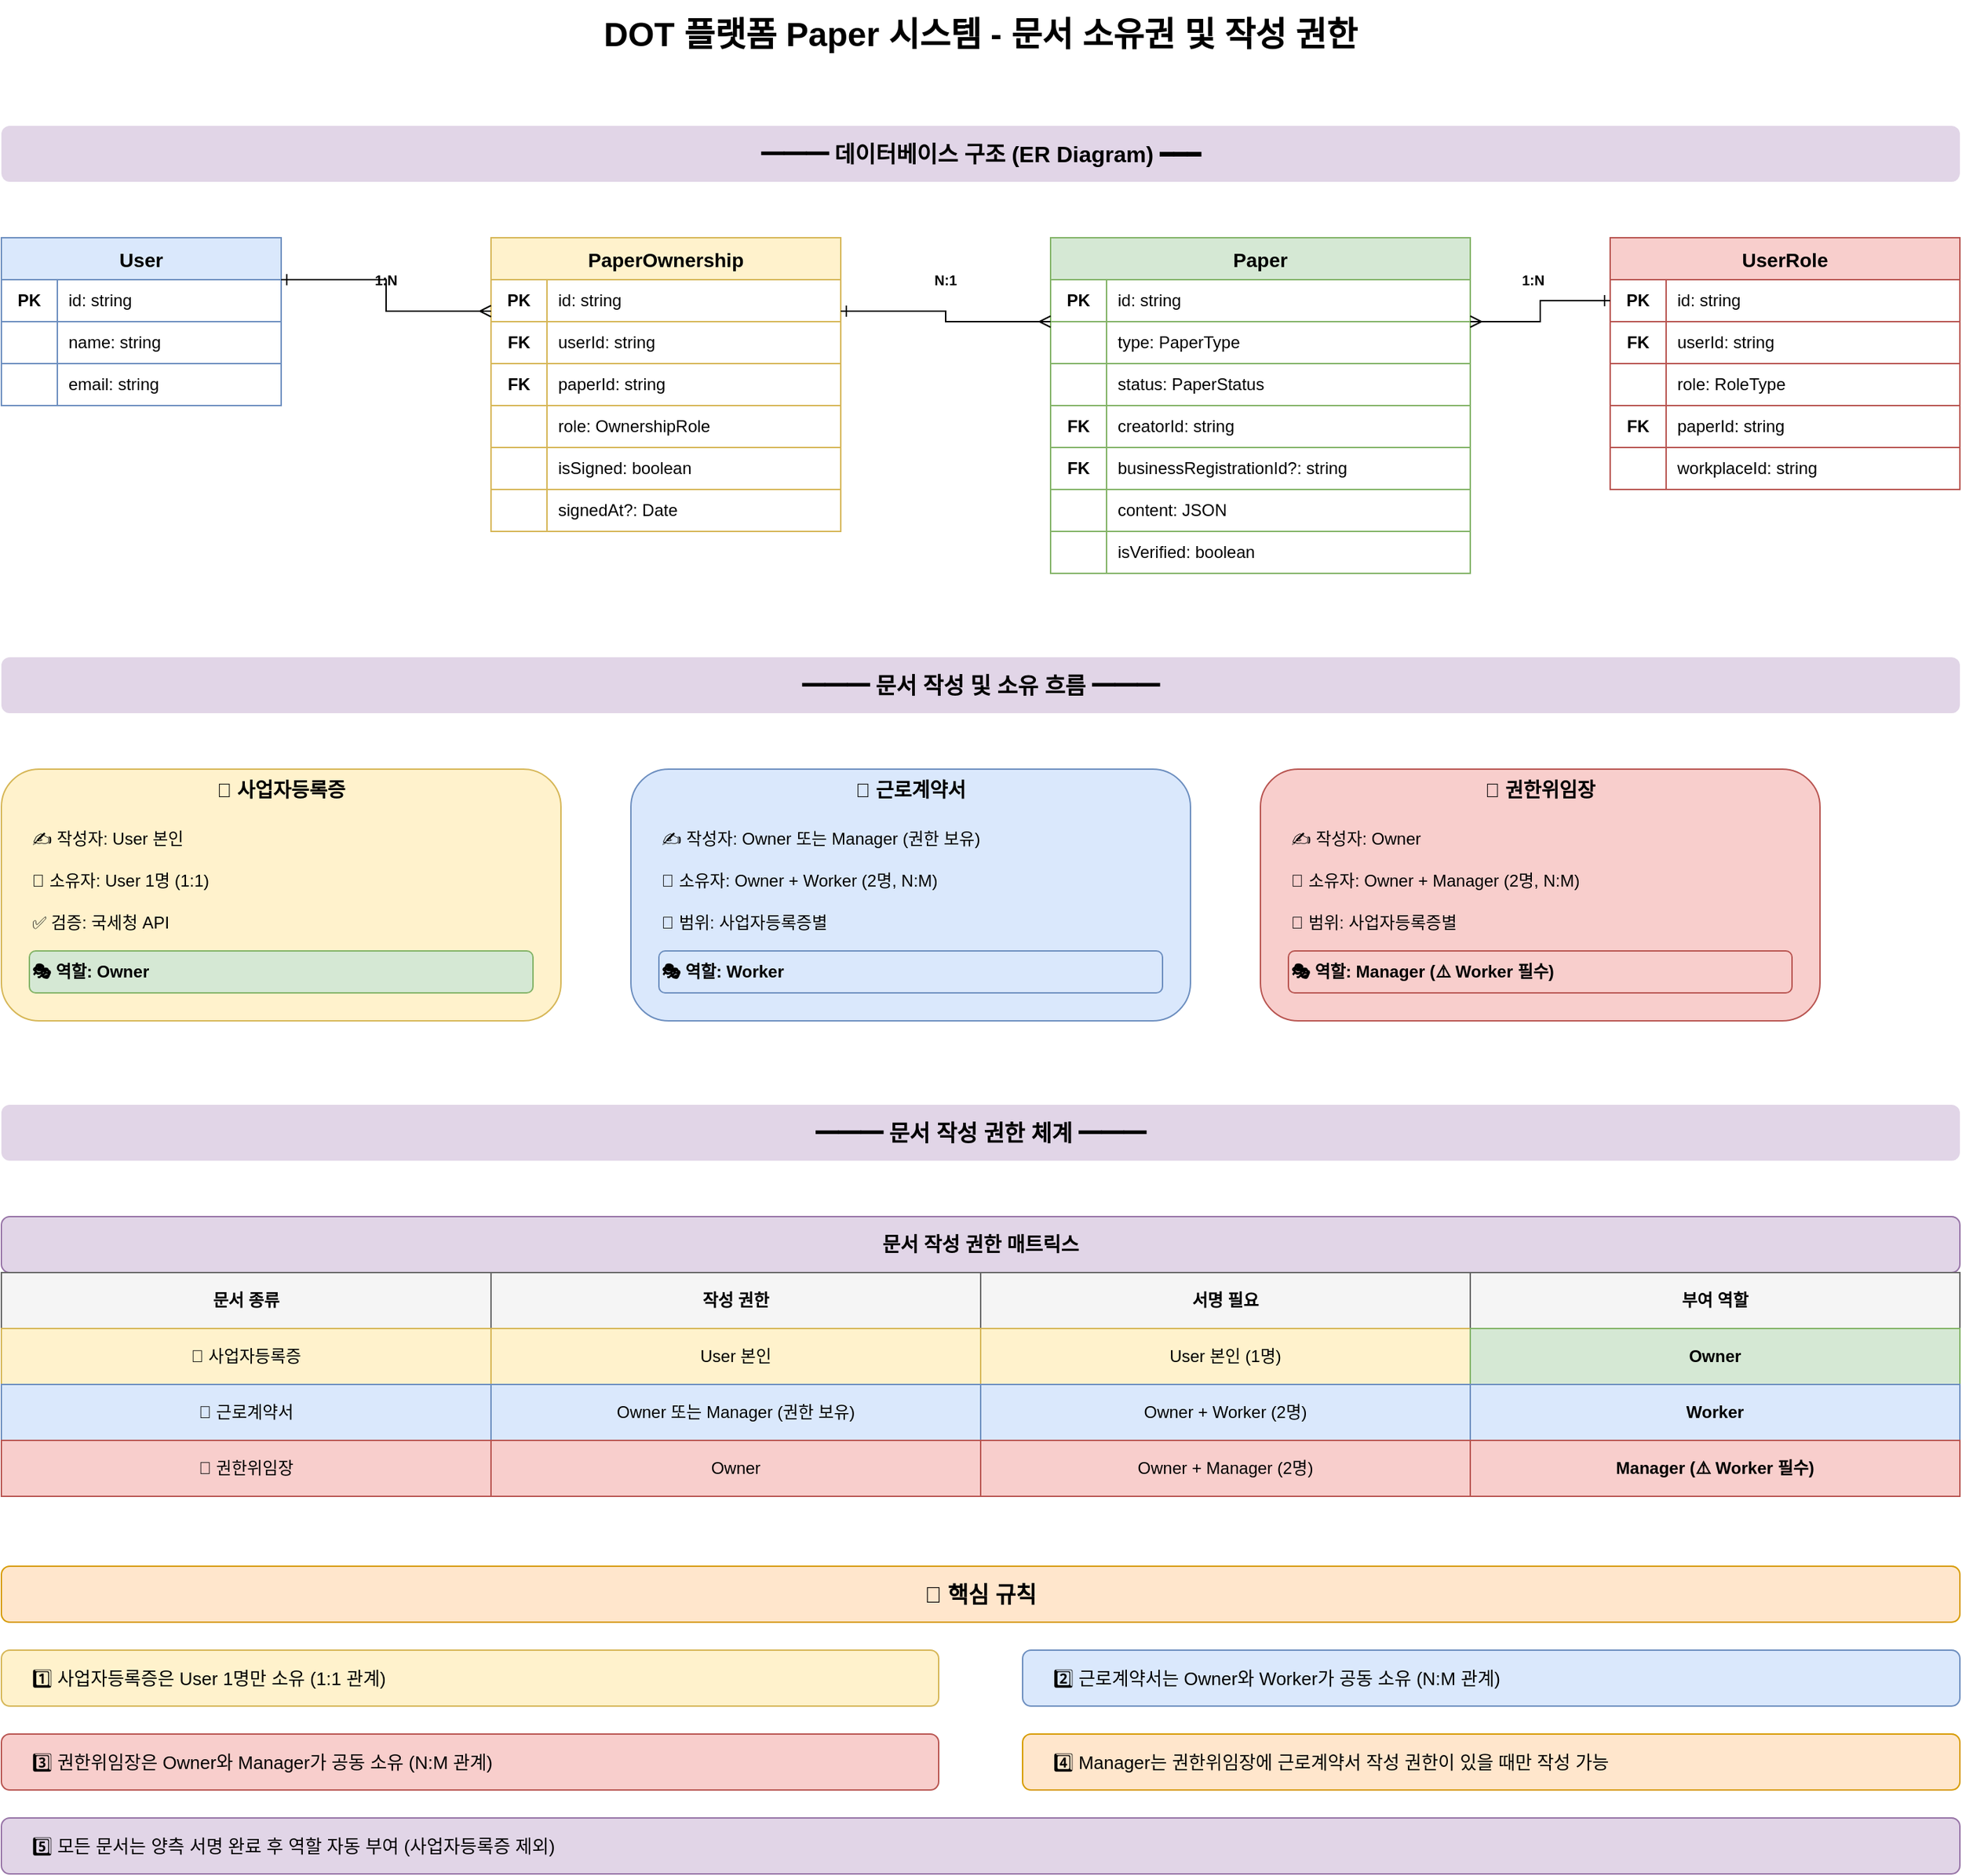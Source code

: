 <mxfile version="28.2.5">
  <diagram name="Paper 시스템 구조" id="paper-system">
    <mxGraphModel dx="1800" dy="1200" grid="10" gridSize="10" guides="1" tooltips="1" connect="1" arrows="1" fold="1" page="1" pageScale="1" pageWidth="1600" pageHeight="1400" math="0" shadow="0">
      <root>
        <mxCell id="0" />
        <mxCell id="1" parent="0" />

        <!-- Title -->
        <mxCell id="title" value="DOT 플랫폼 Paper 시스템 - 문서 소유권 및 작성 권한" style="text;html=1;strokeColor=none;fillColor=none;align=center;verticalAlign=middle;whiteSpace=wrap;rounded=0;fontSize=24;fontStyle=1" vertex="1" parent="1">
          <mxGeometry x="300" y="30" width="1000" height="50" as="geometry" />
        </mxCell>

        <!-- ER Diagram Section -->
        <mxCell id="er-title" value="━━━ 데이터베이스 구조 (ER Diagram) ━━━" style="text;html=1;strokeColor=none;fillColor=#e1d5e7;align=center;verticalAlign=middle;whiteSpace=wrap;rounded=1;fontSize=16;fontStyle=1" vertex="1" parent="1">
          <mxGeometry x="100" y="120" width="1400" height="40" as="geometry" />
        </mxCell>

        <!-- User Entity -->
        <mxCell id="user-entity" value="User" style="shape=table;startSize=30;container=1;collapsible=0;childLayout=tableLayout;fontStyle=1;align=center;fontSize=14;fillColor=#dae8fc;strokeColor=#6c8ebf;" vertex="1" parent="1">
          <mxGeometry x="100" y="200" width="200" height="120" as="geometry" />
        </mxCell>
        <mxCell id="user-row1" value="" style="shape=tableRow;horizontal=0;startSize=0;swimlaneHead=0;swimlaneBody=0;top=0;left=0;bottom=0;right=0;collapsible=0;dropTarget=0;fillColor=none;points=[[0,0.5],[1,0.5]];portConstraint=eastwest;" vertex="1" parent="user-entity">
          <mxGeometry y="30" width="200" height="30" as="geometry" />
        </mxCell>
        <mxCell id="user-row1-1" value="PK" style="shape=partialRectangle;html=1;whiteSpace=wrap;connectable=0;fillColor=none;top=0;left=0;bottom=0;right=0;overflow=hidden;fontStyle=1" vertex="1" parent="user-row1">
          <mxGeometry width="40" height="30" as="geometry" />
        </mxCell>
        <mxCell id="user-row1-2" value="id: string" style="shape=partialRectangle;html=1;whiteSpace=wrap;connectable=0;fillColor=none;top=0;left=0;bottom=0;right=0;align=left;spacingLeft=6;overflow=hidden;" vertex="1" parent="user-row1">
          <mxGeometry x="40" width="160" height="30" as="geometry" />
        </mxCell>
        <mxCell id="user-row2" value="" style="shape=tableRow;horizontal=0;startSize=0;swimlaneHead=0;swimlaneBody=0;top=0;left=0;bottom=0;right=0;collapsible=0;dropTarget=0;fillColor=none;points=[[0,0.5],[1,0.5]];portConstraint=eastwest;" vertex="1" parent="user-entity">
          <mxGeometry y="60" width="200" height="30" as="geometry" />
        </mxCell>
        <mxCell id="user-row2-1" value="" style="shape=partialRectangle;html=1;whiteSpace=wrap;connectable=0;fillColor=none;top=0;left=0;bottom=0;right=0;overflow=hidden;" vertex="1" parent="user-row2">
          <mxGeometry width="40" height="30" as="geometry" />
        </mxCell>
        <mxCell id="user-row2-2" value="name: string" style="shape=partialRectangle;html=1;whiteSpace=wrap;connectable=0;fillColor=none;top=0;left=0;bottom=0;right=0;align=left;spacingLeft=6;overflow=hidden;" vertex="1" parent="user-row2">
          <mxGeometry x="40" width="160" height="30" as="geometry" />
        </mxCell>
        <mxCell id="user-row3" value="" style="shape=tableRow;horizontal=0;startSize=0;swimlaneHead=0;swimlaneBody=0;top=0;left=0;bottom=0;right=0;collapsible=0;dropTarget=0;fillColor=none;points=[[0,0.5],[1,0.5]];portConstraint=eastwest;" vertex="1" parent="user-entity">
          <mxGeometry y="90" width="200" height="30" as="geometry" />
        </mxCell>
        <mxCell id="user-row3-1" value="" style="shape=partialRectangle;html=1;whiteSpace=wrap;connectable=0;fillColor=none;top=0;left=0;bottom=0;right=0;overflow=hidden;" vertex="1" parent="user-row3">
          <mxGeometry width="40" height="30" as="geometry" />
        </mxCell>
        <mxCell id="user-row3-2" value="email: string" style="shape=partialRectangle;html=1;whiteSpace=wrap;connectable=0;fillColor=none;top=0;left=0;bottom=0;right=0;align=left;spacingLeft=6;overflow=hidden;" vertex="1" parent="user-row3">
          <mxGeometry x="40" width="160" height="30" as="geometry" />
        </mxCell>

        <!-- PaperOwnership Entity -->
        <mxCell id="ownership-entity" value="PaperOwnership" style="shape=table;startSize=30;container=1;collapsible=0;childLayout=tableLayout;fontStyle=1;align=center;fontSize=14;fillColor=#fff2cc;strokeColor=#d6b656;" vertex="1" parent="1">
          <mxGeometry x="450" y="200" width="250" height="210" as="geometry" />
        </mxCell>
        <mxCell id="ownership-row1" value="" style="shape=tableRow;horizontal=0;startSize=0;swimlaneHead=0;swimlaneBody=0;top=0;left=0;bottom=0;right=0;collapsible=0;dropTarget=0;fillColor=none;points=[[0,0.5],[1,0.5]];portConstraint=eastwest;" vertex="1" parent="ownership-entity">
          <mxGeometry y="30" width="250" height="30" as="geometry" />
        </mxCell>
        <mxCell id="ownership-row1-1" value="PK" style="shape=partialRectangle;html=1;whiteSpace=wrap;connectable=0;fillColor=none;top=0;left=0;bottom=0;right=0;overflow=hidden;fontStyle=1" vertex="1" parent="ownership-row1">
          <mxGeometry width="40" height="30" as="geometry" />
        </mxCell>
        <mxCell id="ownership-row1-2" value="id: string" style="shape=partialRectangle;html=1;whiteSpace=wrap;connectable=0;fillColor=none;top=0;left=0;bottom=0;right=0;align=left;spacingLeft=6;overflow=hidden;" vertex="1" parent="ownership-row1">
          <mxGeometry x="40" width="210" height="30" as="geometry" />
        </mxCell>
        <mxCell id="ownership-row2" value="" style="shape=tableRow;horizontal=0;startSize=0;swimlaneHead=0;swimlaneBody=0;top=0;left=0;bottom=0;right=0;collapsible=0;dropTarget=0;fillColor=none;points=[[0,0.5],[1,0.5]];portConstraint=eastwest;" vertex="1" parent="ownership-entity">
          <mxGeometry y="60" width="250" height="30" as="geometry" />
        </mxCell>
        <mxCell id="ownership-row2-1" value="FK" style="shape=partialRectangle;html=1;whiteSpace=wrap;connectable=0;fillColor=none;top=0;left=0;bottom=0;right=0;overflow=hidden;fontStyle=1" vertex="1" parent="ownership-row2">
          <mxGeometry width="40" height="30" as="geometry" />
        </mxCell>
        <mxCell id="ownership-row2-2" value="userId: string" style="shape=partialRectangle;html=1;whiteSpace=wrap;connectable=0;fillColor=none;top=0;left=0;bottom=0;right=0;align=left;spacingLeft=6;overflow=hidden;" vertex="1" parent="ownership-row2">
          <mxGeometry x="40" width="210" height="30" as="geometry" />
        </mxCell>
        <mxCell id="ownership-row3" value="" style="shape=tableRow;horizontal=0;startSize=0;swimlaneHead=0;swimlaneBody=0;top=0;left=0;bottom=0;right=0;collapsible=0;dropTarget=0;fillColor=none;points=[[0,0.5],[1,0.5]];portConstraint=eastwest;" vertex="1" parent="ownership-entity">
          <mxGeometry y="90" width="250" height="30" as="geometry" />
        </mxCell>
        <mxCell id="ownership-row3-1" value="FK" style="shape=partialRectangle;html=1;whiteSpace=wrap;connectable=0;fillColor=none;top=0;left=0;bottom=0;right=0;overflow=hidden;fontStyle=1" vertex="1" parent="ownership-row3">
          <mxGeometry width="40" height="30" as="geometry" />
        </mxCell>
        <mxCell id="ownership-row3-2" value="paperId: string" style="shape=partialRectangle;html=1;whiteSpace=wrap;connectable=0;fillColor=none;top=0;left=0;bottom=0;right=0;align=left;spacingLeft=6;overflow=hidden;" vertex="1" parent="ownership-row3">
          <mxGeometry x="40" width="210" height="30" as="geometry" />
        </mxCell>
        <mxCell id="ownership-row4" value="" style="shape=tableRow;horizontal=0;startSize=0;swimlaneHead=0;swimlaneBody=0;top=0;left=0;bottom=0;right=0;collapsible=0;dropTarget=0;fillColor=none;points=[[0,0.5],[1,0.5]];portConstraint=eastwest;" vertex="1" parent="ownership-entity">
          <mxGeometry y="120" width="250" height="30" as="geometry" />
        </mxCell>
        <mxCell id="ownership-row4-1" value="" style="shape=partialRectangle;html=1;whiteSpace=wrap;connectable=0;fillColor=none;top=0;left=0;bottom=0;right=0;overflow=hidden;" vertex="1" parent="ownership-row4">
          <mxGeometry width="40" height="30" as="geometry" />
        </mxCell>
        <mxCell id="ownership-row4-2" value="role: OwnershipRole" style="shape=partialRectangle;html=1;whiteSpace=wrap;connectable=0;fillColor=none;top=0;left=0;bottom=0;right=0;align=left;spacingLeft=6;overflow=hidden;" vertex="1" parent="ownership-row4">
          <mxGeometry x="40" width="210" height="30" as="geometry" />
        </mxCell>
        <mxCell id="ownership-row5" value="" style="shape=tableRow;horizontal=0;startSize=0;swimlaneHead=0;swimlaneBody=0;top=0;left=0;bottom=0;right=0;collapsible=0;dropTarget=0;fillColor=none;points=[[0,0.5],[1,0.5]];portConstraint=eastwest;" vertex="1" parent="ownership-entity">
          <mxGeometry y="150" width="250" height="30" as="geometry" />
        </mxCell>
        <mxCell id="ownership-row5-1" value="" style="shape=partialRectangle;html=1;whiteSpace=wrap;connectable=0;fillColor=none;top=0;left=0;bottom=0;right=0;overflow=hidden;" vertex="1" parent="ownership-row5">
          <mxGeometry width="40" height="30" as="geometry" />
        </mxCell>
        <mxCell id="ownership-row5-2" value="isSigned: boolean" style="shape=partialRectangle;html=1;whiteSpace=wrap;connectable=0;fillColor=none;top=0;left=0;bottom=0;right=0;align=left;spacingLeft=6;overflow=hidden;" vertex="1" parent="ownership-row5">
          <mxGeometry x="40" width="210" height="30" as="geometry" />
        </mxCell>
        <mxCell id="ownership-row6" value="" style="shape=tableRow;horizontal=0;startSize=0;swimlaneHead=0;swimlaneBody=0;top=0;left=0;bottom=0;right=0;collapsible=0;dropTarget=0;fillColor=none;points=[[0,0.5],[1,0.5]];portConstraint=eastwest;" vertex="1" parent="ownership-entity">
          <mxGeometry y="180" width="250" height="30" as="geometry" />
        </mxCell>
        <mxCell id="ownership-row6-1" value="" style="shape=partialRectangle;html=1;whiteSpace=wrap;connectable=0;fillColor=none;top=0;left=0;bottom=0;right=0;overflow=hidden;" vertex="1" parent="ownership-row6">
          <mxGeometry width="40" height="30" as="geometry" />
        </mxCell>
        <mxCell id="ownership-row6-2" value="signedAt?: Date" style="shape=partialRectangle;html=1;whiteSpace=wrap;connectable=0;fillColor=none;top=0;left=0;bottom=0;right=0;align=left;spacingLeft=6;overflow=hidden;" vertex="1" parent="ownership-row6">
          <mxGeometry x="40" width="210" height="30" as="geometry" />
        </mxCell>

        <!-- Paper Entity -->
        <mxCell id="paper-entity" value="Paper" style="shape=table;startSize=30;container=1;collapsible=0;childLayout=tableLayout;fontStyle=1;align=center;fontSize=14;fillColor=#d5e8d4;strokeColor=#82b366;" vertex="1" parent="1">
          <mxGeometry x="850" y="200" width="300" height="240" as="geometry" />
        </mxCell>
        <mxCell id="paper-row1" value="" style="shape=tableRow;horizontal=0;startSize=0;swimlaneHead=0;swimlaneBody=0;top=0;left=0;bottom=0;right=0;collapsible=0;dropTarget=0;fillColor=none;points=[[0,0.5],[1,0.5]];portConstraint=eastwest;" vertex="1" parent="paper-entity">
          <mxGeometry y="30" width="300" height="30" as="geometry" />
        </mxCell>
        <mxCell id="paper-row1-1" value="PK" style="shape=partialRectangle;html=1;whiteSpace=wrap;connectable=0;fillColor=none;top=0;left=0;bottom=0;right=0;overflow=hidden;fontStyle=1" vertex="1" parent="paper-row1">
          <mxGeometry width="40" height="30" as="geometry" />
        </mxCell>
        <mxCell id="paper-row1-2" value="id: string" style="shape=partialRectangle;html=1;whiteSpace=wrap;connectable=0;fillColor=none;top=0;left=0;bottom=0;right=0;align=left;spacingLeft=6;overflow=hidden;" vertex="1" parent="paper-row1">
          <mxGeometry x="40" width="260" height="30" as="geometry" />
        </mxCell>
        <mxCell id="paper-row2" value="" style="shape=tableRow;horizontal=0;startSize=0;swimlaneHead=0;swimlaneBody=0;top=0;left=0;bottom=0;right=0;collapsible=0;dropTarget=0;fillColor=none;points=[[0,0.5],[1,0.5]];portConstraint=eastwest;" vertex="1" parent="paper-entity">
          <mxGeometry y="60" width="300" height="30" as="geometry" />
        </mxCell>
        <mxCell id="paper-row2-1" value="" style="shape=partialRectangle;html=1;whiteSpace=wrap;connectable=0;fillColor=none;top=0;left=0;bottom=0;right=0;overflow=hidden;" vertex="1" parent="paper-row2">
          <mxGeometry width="40" height="30" as="geometry" />
        </mxCell>
        <mxCell id="paper-row2-2" value="type: PaperType" style="shape=partialRectangle;html=1;whiteSpace=wrap;connectable=0;fillColor=none;top=0;left=0;bottom=0;right=0;align=left;spacingLeft=6;overflow=hidden;" vertex="1" parent="paper-row2">
          <mxGeometry x="40" width="260" height="30" as="geometry" />
        </mxCell>
        <mxCell id="paper-row3" value="" style="shape=tableRow;horizontal=0;startSize=0;swimlaneHead=0;swimlaneBody=0;top=0;left=0;bottom=0;right=0;collapsible=0;dropTarget=0;fillColor=none;points=[[0,0.5],[1,0.5]];portConstraint=eastwest;" vertex="1" parent="paper-entity">
          <mxGeometry y="90" width="300" height="30" as="geometry" />
        </mxCell>
        <mxCell id="paper-row3-1" value="" style="shape=partialRectangle;html=1;whiteSpace=wrap;connectable=0;fillColor=none;top=0;left=0;bottom=0;right=0;overflow=hidden;" vertex="1" parent="paper-row3">
          <mxGeometry width="40" height="30" as="geometry" />
        </mxCell>
        <mxCell id="paper-row3-2" value="status: PaperStatus" style="shape=partialRectangle;html=1;whiteSpace=wrap;connectable=0;fillColor=none;top=0;left=0;bottom=0;right=0;align=left;spacingLeft=6;overflow=hidden;" vertex="1" parent="paper-row3">
          <mxGeometry x="40" width="260" height="30" as="geometry" />
        </mxCell>
        <mxCell id="paper-row4" value="" style="shape=tableRow;horizontal=0;startSize=0;swimlaneHead=0;swimlaneBody=0;top=0;left=0;bottom=0;right=0;collapsible=0;dropTarget=0;fillColor=none;points=[[0,0.5],[1,0.5]];portConstraint=eastwest;" vertex="1" parent="paper-entity">
          <mxGeometry y="120" width="300" height="30" as="geometry" />
        </mxCell>
        <mxCell id="paper-row4-1" value="FK" style="shape=partialRectangle;html=1;whiteSpace=wrap;connectable=0;fillColor=none;top=0;left=0;bottom=0;right=0;overflow=hidden;fontStyle=1" vertex="1" parent="paper-row4">
          <mxGeometry width="40" height="30" as="geometry" />
        </mxCell>
        <mxCell id="paper-row4-2" value="creatorId: string" style="shape=partialRectangle;html=1;whiteSpace=wrap;connectable=0;fillColor=none;top=0;left=0;bottom=0;right=0;align=left;spacingLeft=6;overflow=hidden;" vertex="1" parent="paper-row4">
          <mxGeometry x="40" width="260" height="30" as="geometry" />
        </mxCell>
        <mxCell id="paper-row5" value="" style="shape=tableRow;horizontal=0;startSize=0;swimlaneHead=0;swimlaneBody=0;top=0;left=0;bottom=0;right=0;collapsible=0;dropTarget=0;fillColor=none;points=[[0,0.5],[1,0.5]];portConstraint=eastwest;" vertex="1" parent="paper-entity">
          <mxGeometry y="150" width="300" height="30" as="geometry" />
        </mxCell>
        <mxCell id="paper-row5-1" value="FK" style="shape=partialRectangle;html=1;whiteSpace=wrap;connectable=0;fillColor=none;top=0;left=0;bottom=0;right=0;overflow=hidden;fontStyle=1" vertex="1" parent="paper-row5">
          <mxGeometry width="40" height="30" as="geometry" />
        </mxCell>
        <mxCell id="paper-row5-2" value="businessRegistrationId?: string" style="shape=partialRectangle;html=1;whiteSpace=wrap;connectable=0;fillColor=none;top=0;left=0;bottom=0;right=0;align=left;spacingLeft=6;overflow=hidden;" vertex="1" parent="paper-row5">
          <mxGeometry x="40" width="260" height="30" as="geometry" />
        </mxCell>
        <mxCell id="paper-row6" value="" style="shape=tableRow;horizontal=0;startSize=0;swimlaneHead=0;swimlaneBody=0;top=0;left=0;bottom=0;right=0;collapsible=0;dropTarget=0;fillColor=none;points=[[0,0.5],[1,0.5]];portConstraint=eastwest;" vertex="1" parent="paper-entity">
          <mxGeometry y="180" width="300" height="30" as="geometry" />
        </mxCell>
        <mxCell id="paper-row6-1" value="" style="shape=partialRectangle;html=1;whiteSpace=wrap;connectable=0;fillColor=none;top=0;left=0;bottom=0;right=0;overflow=hidden;" vertex="1" parent="paper-row6">
          <mxGeometry width="40" height="30" as="geometry" />
        </mxCell>
        <mxCell id="paper-row6-2" value="content: JSON" style="shape=partialRectangle;html=1;whiteSpace=wrap;connectable=0;fillColor=none;top=0;left=0;bottom=0;right=0;align=left;spacingLeft=6;overflow=hidden;" vertex="1" parent="paper-row6">
          <mxGeometry x="40" width="260" height="30" as="geometry" />
        </mxCell>
        <mxCell id="paper-row7" value="" style="shape=tableRow;horizontal=0;startSize=0;swimlaneHead=0;swimlaneBody=0;top=0;left=0;bottom=0;right=0;collapsible=0;dropTarget=0;fillColor=none;points=[[0,0.5],[1,0.5]];portConstraint=eastwest;" vertex="1" parent="paper-entity">
          <mxGeometry y="210" width="300" height="30" as="geometry" />
        </mxCell>
        <mxCell id="paper-row7-1" value="" style="shape=partialRectangle;html=1;whiteSpace=wrap;connectable=0;fillColor=none;top=0;left=0;bottom=0;right=0;overflow=hidden;" vertex="1" parent="paper-row7">
          <mxGeometry width="40" height="30" as="geometry" />
        </mxCell>
        <mxCell id="paper-row7-2" value="isVerified: boolean" style="shape=partialRectangle;html=1;whiteSpace=wrap;connectable=0;fillColor=none;top=0;left=0;bottom=0;right=0;align=left;spacingLeft=6;overflow=hidden;" vertex="1" parent="paper-row7">
          <mxGeometry x="40" width="260" height="30" as="geometry" />
        </mxCell>

        <!-- UserRole Entity -->
        <mxCell id="role-entity" value="UserRole" style="shape=table;startSize=30;container=1;collapsible=0;childLayout=tableLayout;fontStyle=1;align=center;fontSize=14;fillColor=#f8cecc;strokeColor=#b85450;" vertex="1" parent="1">
          <mxGeometry x="1250" y="200" width="250" height="180" as="geometry" />
        </mxCell>
        <mxCell id="role-row1" value="" style="shape=tableRow;horizontal=0;startSize=0;swimlaneHead=0;swimlaneBody=0;top=0;left=0;bottom=0;right=0;collapsible=0;dropTarget=0;fillColor=none;points=[[0,0.5],[1,0.5]];portConstraint=eastwest;" vertex="1" parent="role-entity">
          <mxGeometry y="30" width="250" height="30" as="geometry" />
        </mxCell>
        <mxCell id="role-row1-1" value="PK" style="shape=partialRectangle;html=1;whiteSpace=wrap;connectable=0;fillColor=none;top=0;left=0;bottom=0;right=0;overflow=hidden;fontStyle=1" vertex="1" parent="role-row1">
          <mxGeometry width="40" height="30" as="geometry" />
        </mxCell>
        <mxCell id="role-row1-2" value="id: string" style="shape=partialRectangle;html=1;whiteSpace=wrap;connectable=0;fillColor=none;top=0;left=0;bottom=0;right=0;align=left;spacingLeft=6;overflow=hidden;" vertex="1" parent="role-row1">
          <mxGeometry x="40" width="210" height="30" as="geometry" />
        </mxCell>
        <mxCell id="role-row2" value="" style="shape=tableRow;horizontal=0;startSize=0;swimlaneHead=0;swimlaneBody=0;top=0;left=0;bottom=0;right=0;collapsible=0;dropTarget=0;fillColor=none;points=[[0,0.5],[1,0.5]];portConstraint=eastwest;" vertex="1" parent="role-entity">
          <mxGeometry y="60" width="250" height="30" as="geometry" />
        </mxCell>
        <mxCell id="role-row2-1" value="FK" style="shape=partialRectangle;html=1;whiteSpace=wrap;connectable=0;fillColor=none;top=0;left=0;bottom=0;right=0;overflow=hidden;fontStyle=1" vertex="1" parent="role-row2">
          <mxGeometry width="40" height="30" as="geometry" />
        </mxCell>
        <mxCell id="role-row2-2" value="userId: string" style="shape=partialRectangle;html=1;whiteSpace=wrap;connectable=0;fillColor=none;top=0;left=0;bottom=0;right=0;align=left;spacingLeft=6;overflow=hidden;" vertex="1" parent="role-row2">
          <mxGeometry x="40" width="210" height="30" as="geometry" />
        </mxCell>
        <mxCell id="role-row3" value="" style="shape=tableRow;horizontal=0;startSize=0;swimlaneHead=0;swimlaneBody=0;top=0;left=0;bottom=0;right=0;collapsible=0;dropTarget=0;fillColor=none;points=[[0,0.5],[1,0.5]];portConstraint=eastwest;" vertex="1" parent="role-entity">
          <mxGeometry y="90" width="250" height="30" as="geometry" />
        </mxCell>
        <mxCell id="role-row3-1" value="" style="shape=partialRectangle;html=1;whiteSpace=wrap;connectable=0;fillColor=none;top=0;left=0;bottom=0;right=0;overflow=hidden;" vertex="1" parent="role-row3">
          <mxGeometry width="40" height="30" as="geometry" />
        </mxCell>
        <mxCell id="role-row3-2" value="role: RoleType" style="shape=partialRectangle;html=1;whiteSpace=wrap;connectable=0;fillColor=none;top=0;left=0;bottom=0;right=0;align=left;spacingLeft=6;overflow=hidden;" vertex="1" parent="role-row3">
          <mxGeometry x="40" width="210" height="30" as="geometry" />
        </mxCell>
        <mxCell id="role-row4" value="" style="shape=tableRow;horizontal=0;startSize=0;swimlaneHead=0;swimlaneBody=0;top=0;left=0;bottom=0;right=0;collapsible=0;dropTarget=0;fillColor=none;points=[[0,0.5],[1,0.5]];portConstraint=eastwest;" vertex="1" parent="role-entity">
          <mxGeometry y="120" width="250" height="30" as="geometry" />
        </mxCell>
        <mxCell id="role-row4-1" value="FK" style="shape=partialRectangle;html=1;whiteSpace=wrap;connectable=0;fillColor=none;top=0;left=0;bottom=0;right=0;overflow=hidden;fontStyle=1" vertex="1" parent="role-row4">
          <mxGeometry width="40" height="30" as="geometry" />
        </mxCell>
        <mxCell id="role-row4-2" value="paperId: string" style="shape=partialRectangle;html=1;whiteSpace=wrap;connectable=0;fillColor=none;top=0;left=0;bottom=0;right=0;align=left;spacingLeft=6;overflow=hidden;" vertex="1" parent="role-row4">
          <mxGeometry x="40" width="210" height="30" as="geometry" />
        </mxCell>
        <mxCell id="role-row5" value="" style="shape=tableRow;horizontal=0;startSize=0;swimlaneHead=0;swimlaneBody=0;top=0;left=0;bottom=0;right=0;collapsible=0;dropTarget=0;fillColor=none;points=[[0,0.5],[1,0.5]];portConstraint=eastwest;" vertex="1" parent="role-entity">
          <mxGeometry y="150" width="250" height="30" as="geometry" />
        </mxCell>
        <mxCell id="role-row5-1" value="" style="shape=partialRectangle;html=1;whiteSpace=wrap;connectable=0;fillColor=none;top=0;left=0;bottom=0;right=0;overflow=hidden;" vertex="1" parent="role-row5">
          <mxGeometry width="40" height="30" as="geometry" />
        </mxCell>
        <mxCell id="role-row5-2" value="workplaceId: string" style="shape=partialRectangle;html=1;whiteSpace=wrap;connectable=0;fillColor=none;top=0;left=0;bottom=0;right=0;align=left;spacingLeft=6;overflow=hidden;" vertex="1" parent="role-row5">
          <mxGeometry x="40" width="210" height="30" as="geometry" />
        </mxCell>

        <!-- Relationships -->
        <mxCell id="rel1" value="" style="edgeStyle=orthogonalEdgeStyle;fontSize=12;html=1;endArrow=ERmany;startArrow=ERone;rounded=0;exitX=1;exitY=0.25;exitDx=0;exitDy=0;entryX=0;entryY=0.25;entryDx=0;entryDy=0;" edge="1" parent="1" source="user-entity" target="ownership-entity">
          <mxGeometry width="100" height="100" relative="1" as="geometry">
            <mxPoint x="300" y="250" as="sourcePoint" />
            <mxPoint x="450" y="250" as="targetPoint" />
          </mxGeometry>
        </mxCell>
        <mxCell id="rel1-label" value="1:N" style="text;html=1;align=center;verticalAlign=middle;whiteSpace=wrap;rounded=0;fontSize=10;fontStyle=1" vertex="1" parent="1">
          <mxGeometry x="360" y="220" width="30" height="20" as="geometry" />
        </mxCell>

        <mxCell id="rel2" value="" style="edgeStyle=orthogonalEdgeStyle;fontSize=12;html=1;endArrow=ERmany;startArrow=ERone;rounded=0;exitX=1;exitY=0.25;exitDx=0;exitDy=0;entryX=0;entryY=0.25;entryDx=0;entryDy=0;" edge="1" parent="1" source="ownership-entity" target="paper-entity">
          <mxGeometry width="100" height="100" relative="1" as="geometry">
            <mxPoint x="700" y="250" as="sourcePoint" />
            <mxPoint x="850" y="250" as="targetPoint" />
          </mxGeometry>
        </mxCell>
        <mxCell id="rel2-label" value="N:1" style="text;html=1;align=center;verticalAlign=middle;whiteSpace=wrap;rounded=0;fontSize=10;fontStyle=1" vertex="1" parent="1">
          <mxGeometry x="760" y="220" width="30" height="20" as="geometry" />
        </mxCell>

        <mxCell id="rel3" value="" style="edgeStyle=orthogonalEdgeStyle;fontSize=12;html=1;endArrow=ERone;startArrow=ERmany;rounded=0;exitX=1;exitY=0.25;exitDx=0;exitDy=0;entryX=0;entryY=0.25;entryDx=0;entryDy=0;" edge="1" parent="1" source="paper-entity" target="role-entity">
          <mxGeometry width="100" height="100" relative="1" as="geometry">
            <mxPoint x="1150" y="250" as="sourcePoint" />
            <mxPoint x="1250" y="250" as="targetPoint" />
          </mxGeometry>
        </mxCell>
        <mxCell id="rel3-label" value="1:N" style="text;html=1;align=center;verticalAlign=middle;whiteSpace=wrap;rounded=0;fontSize=10;fontStyle=1" vertex="1" parent="1">
          <mxGeometry x="1180" y="220" width="30" height="20" as="geometry" />
        </mxCell>

        <!-- Document Flow Section -->
        <mxCell id="flow-title" value="━━━ 문서 작성 및 소유 흐름 ━━━" style="text;html=1;strokeColor=none;fillColor=#e1d5e7;align=center;verticalAlign=middle;whiteSpace=wrap;rounded=1;fontSize=16;fontStyle=1" vertex="1" parent="1">
          <mxGeometry x="100" y="500" width="1400" height="40" as="geometry" />
        </mxCell>

        <!-- Business Registration Flow -->
        <mxCell id="br-box" value="📄 사업자등록증" style="rounded=1;whiteSpace=wrap;html=1;fillColor=#fff2cc;strokeColor=#d6b656;fontSize=14;fontStyle=1;align=center;verticalAlign=top;" vertex="1" parent="1">
          <mxGeometry x="100" y="580" width="400" height="180" as="geometry" />
        </mxCell>
        <mxCell id="br-creator" value="✍️ 작성자: User 본인" style="text;html=1;strokeColor=none;fillColor=none;align=left;verticalAlign=middle;whiteSpace=wrap;rounded=0;fontSize=12;" vertex="1" parent="1">
          <mxGeometry x="120" y="620" width="360" height="20" as="geometry" />
        </mxCell>
        <mxCell id="br-owner" value="👤 소유자: User 1명 (1:1)" style="text;html=1;strokeColor=none;fillColor=none;align=left;verticalAlign=middle;whiteSpace=wrap;rounded=0;fontSize=12;" vertex="1" parent="1">
          <mxGeometry x="120" y="650" width="360" height="20" as="geometry" />
        </mxCell>
        <mxCell id="br-verify" value="✅ 검증: 국세청 API" style="text;html=1;strokeColor=none;fillColor=none;align=left;verticalAlign=middle;whiteSpace=wrap;rounded=0;fontSize=12;" vertex="1" parent="1">
          <mxGeometry x="120" y="680" width="360" height="20" as="geometry" />
        </mxCell>
        <mxCell id="br-role" value="🎭 역할: Owner" style="text;html=1;strokeColor=none;fillColor=#d5e8d4;align=left;verticalAlign=middle;whiteSpace=wrap;rounded=1;fontSize=12;fontStyle=1;strokeColor=#82b366;" vertex="1" parent="1">
          <mxGeometry x="120" y="710" width="360" height="30" as="geometry" />
        </mxCell>

        <!-- Employment Contract Flow -->
        <mxCell id="ec-box" value="📄 근로계약서" style="rounded=1;whiteSpace=wrap;html=1;fillColor=#dae8fc;strokeColor=#6c8ebf;fontSize=14;fontStyle=1;align=center;verticalAlign=top;" vertex="1" parent="1">
          <mxGeometry x="550" y="580" width="400" height="180" as="geometry" />
        </mxCell>
        <mxCell id="ec-creator" value="✍️ 작성자: Owner 또는 Manager (권한 보유)" style="text;html=1;strokeColor=none;fillColor=none;align=left;verticalAlign=middle;whiteSpace=wrap;rounded=0;fontSize=12;" vertex="1" parent="1">
          <mxGeometry x="570" y="620" width="360" height="20" as="geometry" />
        </mxCell>
        <mxCell id="ec-owner" value="👥 소유자: Owner + Worker (2명, N:M)" style="text;html=1;strokeColor=none;fillColor=none;align=left;verticalAlign=middle;whiteSpace=wrap;rounded=0;fontSize=12;" vertex="1" parent="1">
          <mxGeometry x="570" y="650" width="360" height="20" as="geometry" />
        </mxCell>
        <mxCell id="ec-scope" value="📍 범위: 사업자등록증별" style="text;html=1;strokeColor=none;fillColor=none;align=left;verticalAlign=middle;whiteSpace=wrap;rounded=0;fontSize=12;" vertex="1" parent="1">
          <mxGeometry x="570" y="680" width="360" height="20" as="geometry" />
        </mxCell>
        <mxCell id="ec-role" value="🎭 역할: Worker" style="text;html=1;strokeColor=none;fillColor=#dae8fc;align=left;verticalAlign=middle;whiteSpace=wrap;rounded=1;fontSize=12;fontStyle=1;strokeColor=#6c8ebf;" vertex="1" parent="1">
          <mxGeometry x="570" y="710" width="360" height="30" as="geometry" />
        </mxCell>

        <!-- Authority Delegation Flow -->
        <mxCell id="ad-box" value="📄 권한위임장" style="rounded=1;whiteSpace=wrap;html=1;fillColor=#f8cecc;strokeColor=#b85450;fontSize=14;fontStyle=1;align=center;verticalAlign=top;" vertex="1" parent="1">
          <mxGeometry x="1000" y="580" width="400" height="180" as="geometry" />
        </mxCell>
        <mxCell id="ad-creator" value="✍️ 작성자: Owner" style="text;html=1;strokeColor=none;fillColor=none;align=left;verticalAlign=middle;whiteSpace=wrap;rounded=0;fontSize=12;" vertex="1" parent="1">
          <mxGeometry x="1020" y="620" width="360" height="20" as="geometry" />
        </mxCell>
        <mxCell id="ad-owner" value="👥 소유자: Owner + Manager (2명, N:M)" style="text;html=1;strokeColor=none;fillColor=none;align=left;verticalAlign=middle;whiteSpace=wrap;rounded=0;fontSize=12;" vertex="1" parent="1">
          <mxGeometry x="1020" y="650" width="360" height="20" as="geometry" />
        </mxCell>
        <mxCell id="ad-scope" value="📍 범위: 사업자등록증별" style="text;html=1;strokeColor=none;fillColor=none;align=left;verticalAlign=middle;whiteSpace=wrap;rounded=0;fontSize=12;" vertex="1" parent="1">
          <mxGeometry x="1020" y="680" width="360" height="20" as="geometry" />
        </mxCell>
        <mxCell id="ad-role" value="🎭 역할: Manager (⚠️ Worker 필수)" style="text;html=1;strokeColor=none;fillColor=#f8cecc;align=left;verticalAlign=middle;whiteSpace=wrap;rounded=1;fontSize=12;fontStyle=1;strokeColor=#b85450;" vertex="1" parent="1">
          <mxGeometry x="1020" y="710" width="360" height="30" as="geometry" />
        </mxCell>

        <!-- Permission Flow Section -->
        <mxCell id="perm-title" value="━━━ 문서 작성 권한 체계 ━━━" style="text;html=1;strokeColor=none;fillColor=#e1d5e7;align=center;verticalAlign=middle;whiteSpace=wrap;rounded=1;fontSize=16;fontStyle=1" vertex="1" parent="1">
          <mxGeometry x="100" y="820" width="1400" height="40" as="geometry" />
        </mxCell>

        <!-- Permission Matrix -->
        <mxCell id="matrix-header" value="문서 작성 권한 매트릭스" style="rounded=1;whiteSpace=wrap;html=1;fillColor=#e1d5e7;strokeColor=#9673a6;fontSize=14;fontStyle=1;align=center;" vertex="1" parent="1">
          <mxGeometry x="100" y="900" width="1400" height="40" as="geometry" />
        </mxCell>

        <!-- Matrix Row 1 -->
        <mxCell id="matrix-col1" value="문서 종류" style="rounded=0;whiteSpace=wrap;html=1;fillColor=#f5f5f5;strokeColor=#666666;fontSize=12;fontStyle=1;align=center;" vertex="1" parent="1">
          <mxGeometry x="100" y="940" width="350" height="40" as="geometry" />
        </mxCell>
        <mxCell id="matrix-col2" value="작성 권한" style="rounded=0;whiteSpace=wrap;html=1;fillColor=#f5f5f5;strokeColor=#666666;fontSize=12;fontStyle=1;align=center;" vertex="1" parent="1">
          <mxGeometry x="450" y="940" width="350" height="40" as="geometry" />
        </mxCell>
        <mxCell id="matrix-col3" value="서명 필요" style="rounded=0;whiteSpace=wrap;html=1;fillColor=#f5f5f5;strokeColor=#666666;fontSize=12;fontStyle=1;align=center;" vertex="1" parent="1">
          <mxGeometry x="800" y="940" width="350" height="40" as="geometry" />
        </mxCell>
        <mxCell id="matrix-col4" value="부여 역할" style="rounded=0;whiteSpace=wrap;html=1;fillColor=#f5f5f5;strokeColor=#666666;fontSize=12;fontStyle=1;align=center;" vertex="1" parent="1">
          <mxGeometry x="1150" y="940" width="350" height="40" as="geometry" />
        </mxCell>

        <!-- Matrix Row 2: Business Registration -->
        <mxCell id="matrix-br1" value="📄 사업자등록증" style="rounded=0;whiteSpace=wrap;html=1;fillColor=#fff2cc;strokeColor=#d6b656;fontSize=12;align=center;" vertex="1" parent="1">
          <mxGeometry x="100" y="980" width="350" height="40" as="geometry" />
        </mxCell>
        <mxCell id="matrix-br2" value="User 본인" style="rounded=0;whiteSpace=wrap;html=1;fillColor=#fff2cc;strokeColor=#d6b656;fontSize=12;align=center;" vertex="1" parent="1">
          <mxGeometry x="450" y="980" width="350" height="40" as="geometry" />
        </mxCell>
        <mxCell id="matrix-br3" value="User 본인 (1명)" style="rounded=0;whiteSpace=wrap;html=1;fillColor=#fff2cc;strokeColor=#d6b656;fontSize=12;align=center;" vertex="1" parent="1">
          <mxGeometry x="800" y="980" width="350" height="40" as="geometry" />
        </mxCell>
        <mxCell id="matrix-br4" value="Owner" style="rounded=0;whiteSpace=wrap;html=1;fillColor=#d5e8d4;strokeColor=#82b366;fontSize=12;fontStyle=1;align=center;" vertex="1" parent="1">
          <mxGeometry x="1150" y="980" width="350" height="40" as="geometry" />
        </mxCell>

        <!-- Matrix Row 3: Employment Contract -->
        <mxCell id="matrix-ec1" value="📄 근로계약서" style="rounded=0;whiteSpace=wrap;html=1;fillColor=#dae8fc;strokeColor=#6c8ebf;fontSize=12;align=center;" vertex="1" parent="1">
          <mxGeometry x="100" y="1020" width="350" height="40" as="geometry" />
        </mxCell>
        <mxCell id="matrix-ec2" value="Owner 또는 Manager (권한 보유)" style="rounded=0;whiteSpace=wrap;html=1;fillColor=#dae8fc;strokeColor=#6c8ebf;fontSize=12;align=center;" vertex="1" parent="1">
          <mxGeometry x="450" y="1020" width="350" height="40" as="geometry" />
        </mxCell>
        <mxCell id="matrix-ec3" value="Owner + Worker (2명)" style="rounded=0;whiteSpace=wrap;html=1;fillColor=#dae8fc;strokeColor=#6c8ebf;fontSize=12;align=center;" vertex="1" parent="1">
          <mxGeometry x="800" y="1020" width="350" height="40" as="geometry" />
        </mxCell>
        <mxCell id="matrix-ec4" value="Worker" style="rounded=0;whiteSpace=wrap;html=1;fillColor=#dae8fc;strokeColor=#6c8ebf;fontSize=12;fontStyle=1;align=center;" vertex="1" parent="1">
          <mxGeometry x="1150" y="1020" width="350" height="40" as="geometry" />
        </mxCell>

        <!-- Matrix Row 4: Authority Delegation -->
        <mxCell id="matrix-ad1" value="📄 권한위임장" style="rounded=0;whiteSpace=wrap;html=1;fillColor=#f8cecc;strokeColor=#b85450;fontSize=12;align=center;" vertex="1" parent="1">
          <mxGeometry x="100" y="1060" width="350" height="40" as="geometry" />
        </mxCell>
        <mxCell id="matrix-ad2" value="Owner" style="rounded=0;whiteSpace=wrap;html=1;fillColor=#f8cecc;strokeColor=#b85450;fontSize=12;align=center;" vertex="1" parent="1">
          <mxGeometry x="450" y="1060" width="350" height="40" as="geometry" />
        </mxCell>
        <mxCell id="matrix-ad3" value="Owner + Manager (2명)" style="rounded=0;whiteSpace=wrap;html=1;fillColor=#f8cecc;strokeColor=#b85450;fontSize=12;align=center;" vertex="1" parent="1">
          <mxGeometry x="800" y="1060" width="350" height="40" as="geometry" />
        </mxCell>
        <mxCell id="matrix-ad4" value="Manager (⚠️ Worker 필수)" style="rounded=0;whiteSpace=wrap;html=1;fillColor=#f8cecc;strokeColor=#b85450;fontSize=12;fontStyle=1;align=center;" vertex="1" parent="1">
          <mxGeometry x="1150" y="1060" width="350" height="40" as="geometry" />
        </mxCell>

        <!-- Key Rules -->
        <mxCell id="rules-title" value="🔑 핵심 규칙" style="text;html=1;strokeColor=none;fillColor=#ffe6cc;align=center;verticalAlign=middle;whiteSpace=wrap;rounded=1;fontSize=16;fontStyle=1;strokeColor=#d79b00;" vertex="1" parent="1">
          <mxGeometry x="100" y="1150" width="1400" height="40" as="geometry" />
        </mxCell>

        <mxCell id="rule1" value="1️⃣ 사업자등록증은 User 1명만 소유 (1:1 관계)" style="rounded=1;whiteSpace=wrap;html=1;fillColor=#fff2cc;strokeColor=#d6b656;fontSize=13;align=left;spacingLeft=20;" vertex="1" parent="1">
          <mxGeometry x="100" y="1210" width="670" height="40" as="geometry" />
        </mxCell>

        <mxCell id="rule2" value="2️⃣ 근로계약서는 Owner와 Worker가 공동 소유 (N:M 관계)" style="rounded=1;whiteSpace=wrap;html=1;fillColor=#dae8fc;strokeColor=#6c8ebf;fontSize=13;align=left;spacingLeft=20;" vertex="1" parent="1">
          <mxGeometry x="830" y="1210" width="670" height="40" as="geometry" />
        </mxCell>

        <mxCell id="rule3" value="3️⃣ 권한위임장은 Owner와 Manager가 공동 소유 (N:M 관계)" style="rounded=1;whiteSpace=wrap;html=1;fillColor=#f8cecc;strokeColor=#b85450;fontSize=13;align=left;spacingLeft=20;" vertex="1" parent="1">
          <mxGeometry x="100" y="1270" width="670" height="40" as="geometry" />
        </mxCell>

        <mxCell id="rule4" value="4️⃣ Manager는 권한위임장에 근로계약서 작성 권한이 있을 때만 작성 가능" style="rounded=1;whiteSpace=wrap;html=1;fillColor=#ffe6cc;strokeColor=#d79b00;fontSize=13;align=left;spacingLeft=20;" vertex="1" parent="1">
          <mxGeometry x="830" y="1270" width="670" height="40" as="geometry" />
        </mxCell>

        <mxCell id="rule5" value="5️⃣ 모든 문서는 양측 서명 완료 후 역할 자동 부여 (사업자등록증 제외)" style="rounded=1;whiteSpace=wrap;html=1;fillColor=#e1d5e7;strokeColor=#9673a6;fontSize=13;align=left;spacingLeft=20;" vertex="1" parent="1">
          <mxGeometry x="100" y="1330" width="1400" height="40" as="geometry" />
        </mxCell>

      </root>
    </mxGraphModel>
  </diagram>
</mxfile>